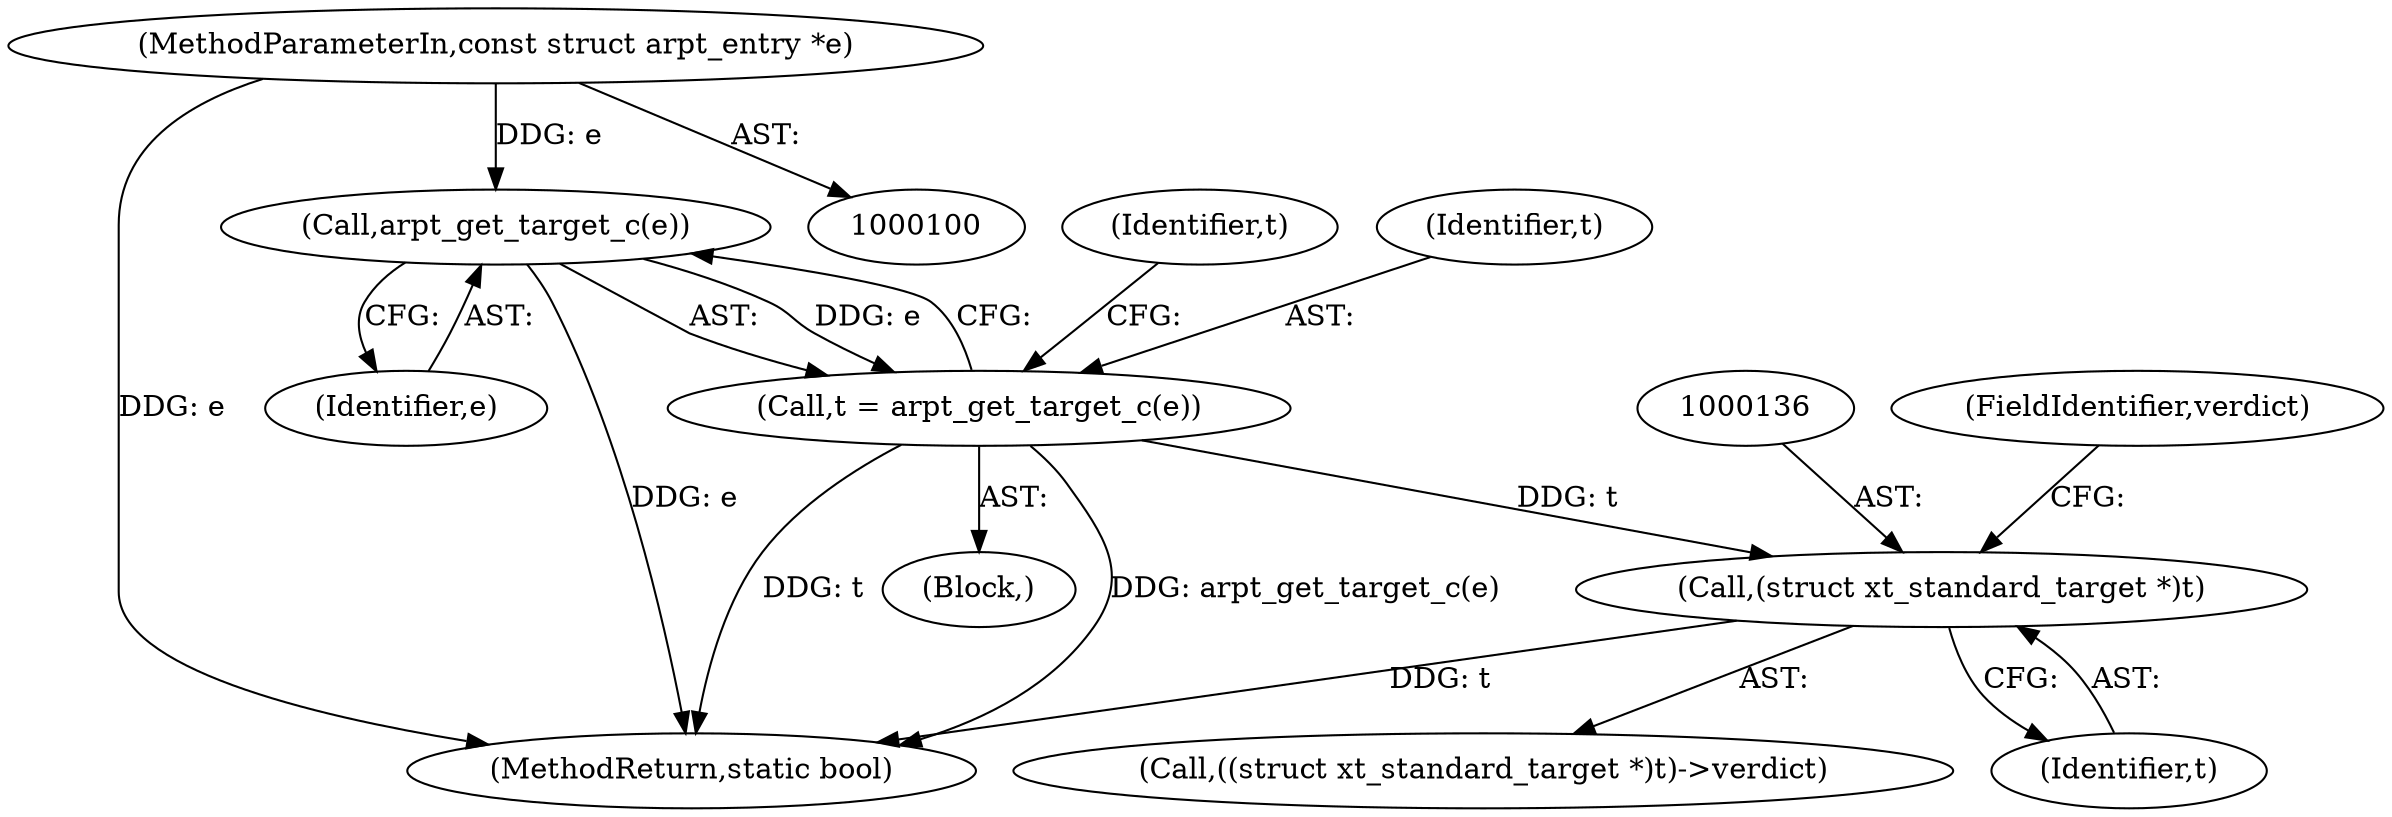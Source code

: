 digraph "0_linux_54d83fc74aa9ec72794373cb47432c5f7fb1a309_0@pointer" {
"1000116" [label="(Call,arpt_get_target_c(e))"];
"1000101" [label="(MethodParameterIn,const struct arpt_entry *e)"];
"1000114" [label="(Call,t = arpt_get_target_c(e))"];
"1000135" [label="(Call,(struct xt_standard_target *)t)"];
"1000114" [label="(Call,t = arpt_get_target_c(e))"];
"1000153" [label="(MethodReturn,static bool)"];
"1000134" [label="(Call,((struct xt_standard_target *)t)->verdict)"];
"1000101" [label="(MethodParameterIn,const struct arpt_entry *e)"];
"1000115" [label="(Identifier,t)"];
"1000116" [label="(Call,arpt_get_target_c(e))"];
"1000117" [label="(Identifier,e)"];
"1000137" [label="(Identifier,t)"];
"1000102" [label="(Block,)"];
"1000138" [label="(FieldIdentifier,verdict)"];
"1000124" [label="(Identifier,t)"];
"1000135" [label="(Call,(struct xt_standard_target *)t)"];
"1000116" -> "1000114"  [label="AST: "];
"1000116" -> "1000117"  [label="CFG: "];
"1000117" -> "1000116"  [label="AST: "];
"1000114" -> "1000116"  [label="CFG: "];
"1000116" -> "1000153"  [label="DDG: e"];
"1000116" -> "1000114"  [label="DDG: e"];
"1000101" -> "1000116"  [label="DDG: e"];
"1000101" -> "1000100"  [label="AST: "];
"1000101" -> "1000153"  [label="DDG: e"];
"1000114" -> "1000102"  [label="AST: "];
"1000115" -> "1000114"  [label="AST: "];
"1000124" -> "1000114"  [label="CFG: "];
"1000114" -> "1000153"  [label="DDG: t"];
"1000114" -> "1000153"  [label="DDG: arpt_get_target_c(e)"];
"1000114" -> "1000135"  [label="DDG: t"];
"1000135" -> "1000134"  [label="AST: "];
"1000135" -> "1000137"  [label="CFG: "];
"1000136" -> "1000135"  [label="AST: "];
"1000137" -> "1000135"  [label="AST: "];
"1000138" -> "1000135"  [label="CFG: "];
"1000135" -> "1000153"  [label="DDG: t"];
}
